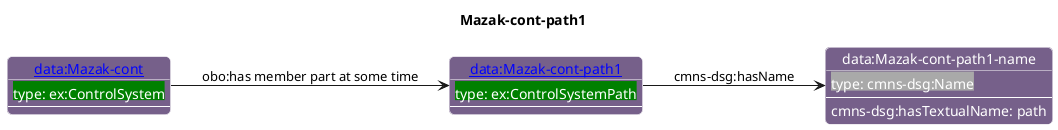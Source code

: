 @startuml
skinparam linetype polyline
left to right direction
title Mazak-cont-path1

skinparam roundCorner 10

skinparam object {
  BackgroundColor 76608A
  fontColor White
  BorderColor White 
  FontName Helvetica   
}

skinparam class{
   BackgroundColor White
   fontColor black
   FontStyle bold
   FontName Helvetica
}

object "[[./Mazak-cont-path1.html data:Mazak-cont-path1]]" as o1 #76608A {
 <back:#Green>type: ex:ControlSystemPath</back> 
---
 }
object "data:Mazak-cont-path1-name" as o2 #76608A {
 <back:#DarkGrey>type: cmns-dsg:Name</back> 
---
 }
object "[[./Mazak-cont.html data:Mazak-cont]]" as o3 #76608A {
 <back:#Green>type: ex:ControlSystem</back> 
---
 }
o1 --> o2 : cmns-dsg:hasName
o2 : cmns-dsg:hasTextualName: path
o3 --> o1 : obo:has member part at some time
@enduml

